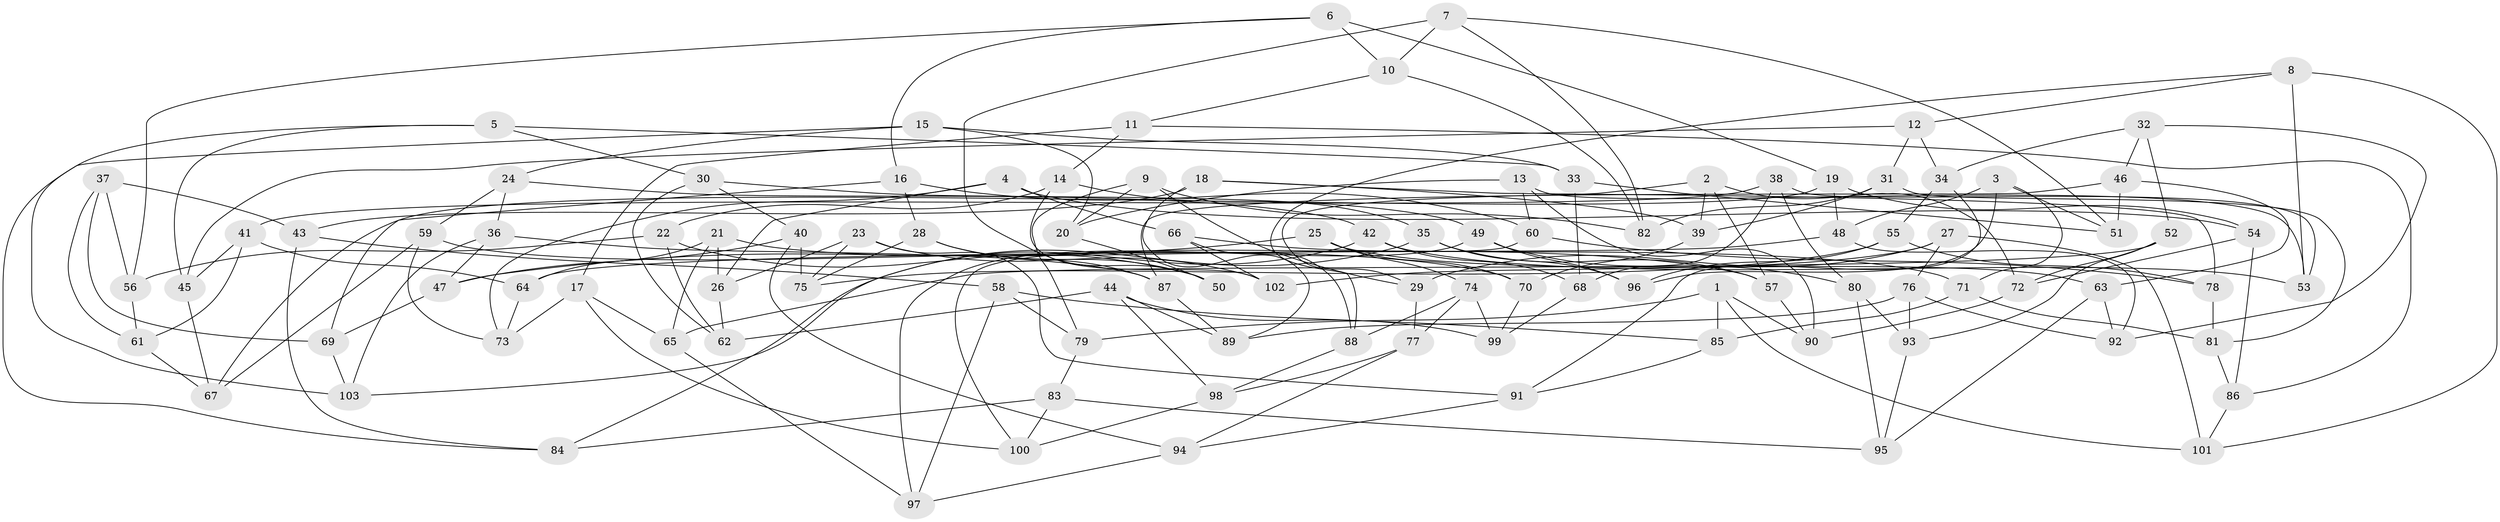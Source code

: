 // Generated by graph-tools (version 1.1) at 2025/16/03/09/25 04:16:16]
// undirected, 103 vertices, 206 edges
graph export_dot {
graph [start="1"]
  node [color=gray90,style=filled];
  1;
  2;
  3;
  4;
  5;
  6;
  7;
  8;
  9;
  10;
  11;
  12;
  13;
  14;
  15;
  16;
  17;
  18;
  19;
  20;
  21;
  22;
  23;
  24;
  25;
  26;
  27;
  28;
  29;
  30;
  31;
  32;
  33;
  34;
  35;
  36;
  37;
  38;
  39;
  40;
  41;
  42;
  43;
  44;
  45;
  46;
  47;
  48;
  49;
  50;
  51;
  52;
  53;
  54;
  55;
  56;
  57;
  58;
  59;
  60;
  61;
  62;
  63;
  64;
  65;
  66;
  67;
  68;
  69;
  70;
  71;
  72;
  73;
  74;
  75;
  76;
  77;
  78;
  79;
  80;
  81;
  82;
  83;
  84;
  85;
  86;
  87;
  88;
  89;
  90;
  91;
  92;
  93;
  94;
  95;
  96;
  97;
  98;
  99;
  100;
  101;
  102;
  103;
  1 -- 101;
  1 -- 85;
  1 -- 90;
  1 -- 79;
  2 -- 29;
  2 -- 72;
  2 -- 57;
  2 -- 39;
  3 -- 48;
  3 -- 96;
  3 -- 71;
  3 -- 51;
  4 -- 66;
  4 -- 54;
  4 -- 73;
  4 -- 26;
  5 -- 45;
  5 -- 33;
  5 -- 103;
  5 -- 30;
  6 -- 10;
  6 -- 19;
  6 -- 56;
  6 -- 16;
  7 -- 50;
  7 -- 10;
  7 -- 51;
  7 -- 82;
  8 -- 88;
  8 -- 53;
  8 -- 101;
  8 -- 12;
  9 -- 29;
  9 -- 82;
  9 -- 20;
  9 -- 79;
  10 -- 82;
  10 -- 11;
  11 -- 17;
  11 -- 14;
  11 -- 86;
  12 -- 34;
  12 -- 45;
  12 -- 31;
  13 -- 20;
  13 -- 53;
  13 -- 90;
  13 -- 60;
  14 -- 35;
  14 -- 102;
  14 -- 22;
  15 -- 33;
  15 -- 84;
  15 -- 20;
  15 -- 24;
  16 -- 28;
  16 -- 60;
  16 -- 69;
  17 -- 100;
  17 -- 73;
  17 -- 65;
  18 -- 89;
  18 -- 43;
  18 -- 39;
  18 -- 78;
  19 -- 54;
  19 -- 48;
  19 -- 67;
  20 -- 50;
  21 -- 65;
  21 -- 26;
  21 -- 57;
  21 -- 64;
  22 -- 50;
  22 -- 62;
  22 -- 56;
  23 -- 26;
  23 -- 75;
  23 -- 91;
  23 -- 102;
  24 -- 36;
  24 -- 59;
  24 -- 42;
  25 -- 63;
  25 -- 74;
  25 -- 70;
  25 -- 47;
  26 -- 62;
  27 -- 76;
  27 -- 29;
  27 -- 102;
  27 -- 101;
  28 -- 87;
  28 -- 50;
  28 -- 75;
  29 -- 77;
  30 -- 49;
  30 -- 40;
  30 -- 62;
  31 -- 39;
  31 -- 81;
  31 -- 82;
  32 -- 34;
  32 -- 52;
  32 -- 46;
  32 -- 92;
  33 -- 51;
  33 -- 68;
  34 -- 91;
  34 -- 55;
  35 -- 57;
  35 -- 96;
  35 -- 103;
  36 -- 103;
  36 -- 47;
  36 -- 87;
  37 -- 43;
  37 -- 69;
  37 -- 61;
  37 -- 56;
  38 -- 80;
  38 -- 53;
  38 -- 41;
  38 -- 68;
  39 -- 70;
  40 -- 47;
  40 -- 94;
  40 -- 75;
  41 -- 61;
  41 -- 45;
  41 -- 64;
  42 -- 53;
  42 -- 84;
  42 -- 68;
  43 -- 58;
  43 -- 84;
  44 -- 99;
  44 -- 62;
  44 -- 98;
  44 -- 89;
  45 -- 67;
  46 -- 63;
  46 -- 87;
  46 -- 51;
  47 -- 69;
  48 -- 92;
  48 -- 64;
  49 -- 96;
  49 -- 80;
  49 -- 97;
  52 -- 72;
  52 -- 65;
  52 -- 93;
  54 -- 72;
  54 -- 86;
  55 -- 78;
  55 -- 75;
  55 -- 96;
  56 -- 61;
  57 -- 90;
  58 -- 79;
  58 -- 85;
  58 -- 97;
  59 -- 70;
  59 -- 73;
  59 -- 67;
  60 -- 78;
  60 -- 100;
  61 -- 67;
  63 -- 92;
  63 -- 95;
  64 -- 73;
  65 -- 97;
  66 -- 71;
  66 -- 88;
  66 -- 102;
  68 -- 99;
  69 -- 103;
  70 -- 99;
  71 -- 85;
  71 -- 81;
  72 -- 90;
  74 -- 88;
  74 -- 99;
  74 -- 77;
  76 -- 92;
  76 -- 89;
  76 -- 93;
  77 -- 94;
  77 -- 98;
  78 -- 81;
  79 -- 83;
  80 -- 95;
  80 -- 93;
  81 -- 86;
  83 -- 100;
  83 -- 95;
  83 -- 84;
  85 -- 91;
  86 -- 101;
  87 -- 89;
  88 -- 98;
  91 -- 94;
  93 -- 95;
  94 -- 97;
  98 -- 100;
}
